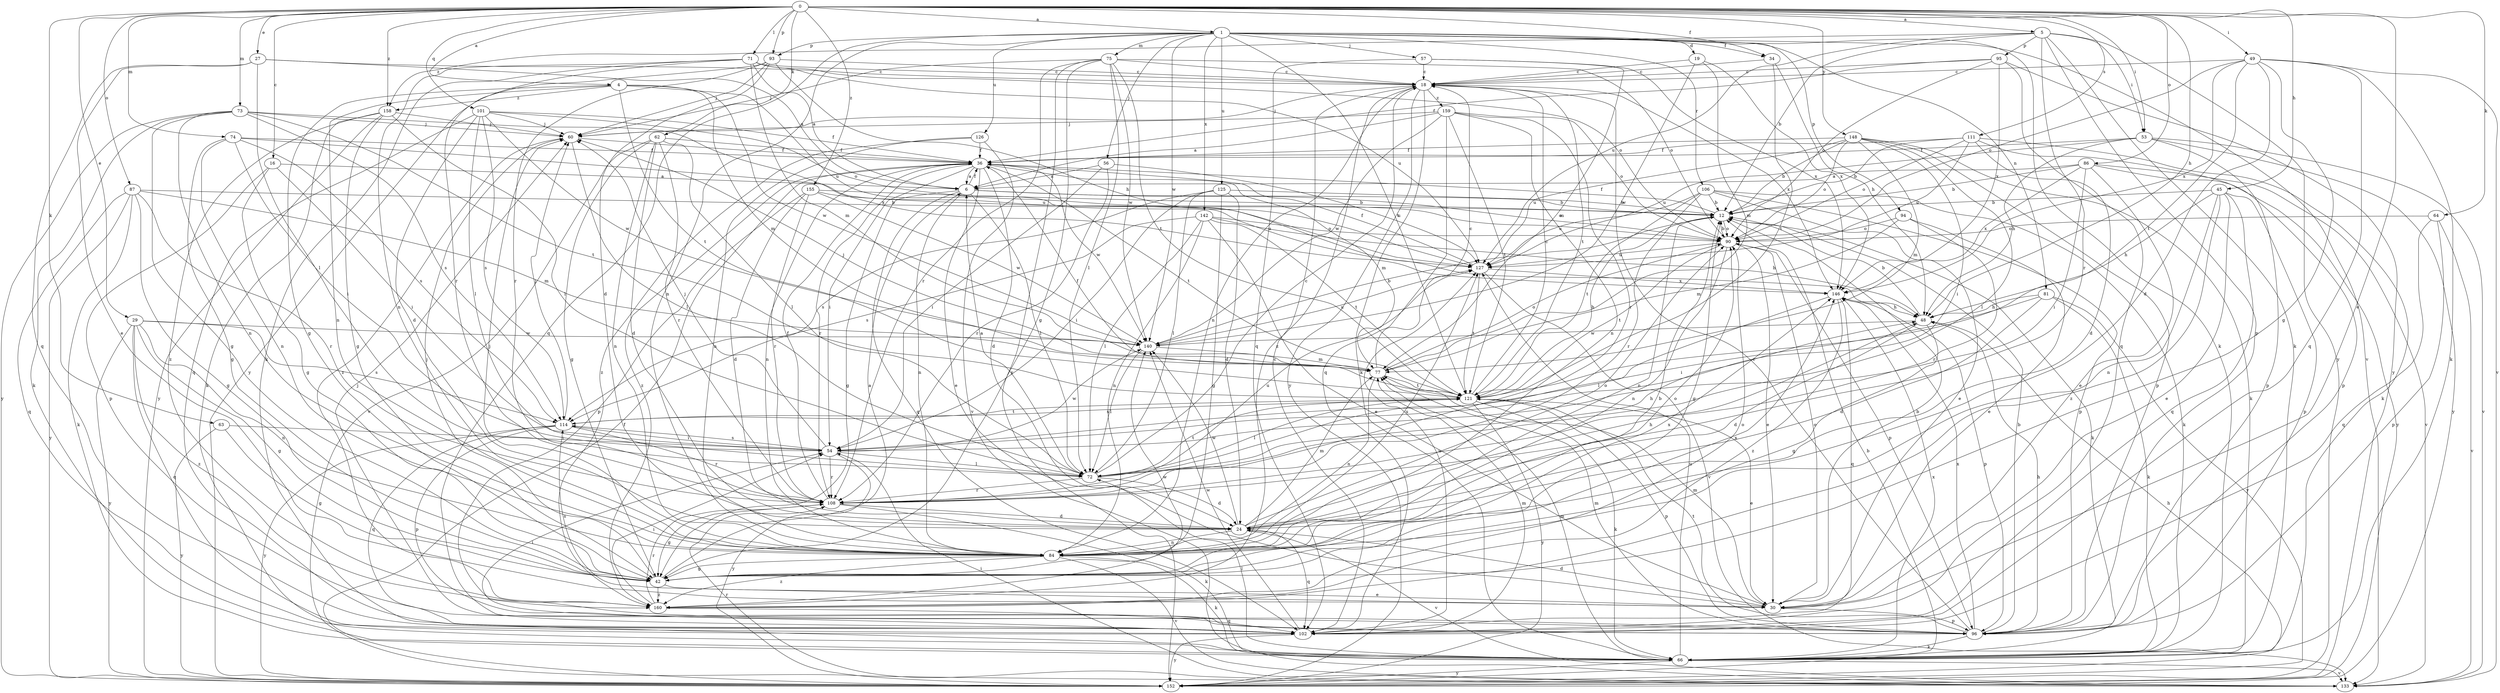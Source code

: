 strict digraph  {
0;
1;
4;
5;
6;
12;
16;
18;
19;
24;
27;
29;
30;
34;
36;
42;
45;
48;
49;
53;
54;
56;
57;
60;
62;
63;
64;
66;
71;
72;
73;
74;
75;
77;
81;
84;
86;
87;
90;
93;
94;
95;
96;
101;
102;
106;
108;
111;
114;
121;
125;
126;
127;
133;
140;
142;
146;
148;
152;
155;
158;
159;
160;
0 -> 1  [label=a];
0 -> 4  [label=a];
0 -> 5  [label=a];
0 -> 16  [label=c];
0 -> 27  [label=e];
0 -> 29  [label=e];
0 -> 30  [label=e];
0 -> 34  [label=f];
0 -> 45  [label=h];
0 -> 48  [label=h];
0 -> 49  [label=i];
0 -> 53  [label=i];
0 -> 62  [label=k];
0 -> 63  [label=k];
0 -> 64  [label=k];
0 -> 71  [label=l];
0 -> 73  [label=m];
0 -> 74  [label=m];
0 -> 86  [label=o];
0 -> 87  [label=o];
0 -> 93  [label=p];
0 -> 101  [label=q];
0 -> 111  [label=s];
0 -> 148  [label=y];
0 -> 155  [label=z];
0 -> 158  [label=z];
1 -> 19  [label=d];
1 -> 34  [label=f];
1 -> 56  [label=j];
1 -> 57  [label=j];
1 -> 66  [label=k];
1 -> 75  [label=m];
1 -> 81  [label=n];
1 -> 84  [label=n];
1 -> 93  [label=p];
1 -> 94  [label=p];
1 -> 102  [label=q];
1 -> 106  [label=r];
1 -> 121  [label=t];
1 -> 125  [label=u];
1 -> 126  [label=u];
1 -> 133  [label=v];
1 -> 140  [label=w];
1 -> 142  [label=x];
4 -> 42  [label=g];
4 -> 77  [label=m];
4 -> 84  [label=n];
4 -> 121  [label=t];
4 -> 127  [label=u];
4 -> 140  [label=w];
4 -> 158  [label=z];
5 -> 12  [label=b];
5 -> 53  [label=i];
5 -> 66  [label=k];
5 -> 95  [label=p];
5 -> 96  [label=p];
5 -> 108  [label=r];
5 -> 127  [label=u];
5 -> 152  [label=y];
5 -> 158  [label=z];
6 -> 12  [label=b];
6 -> 36  [label=f];
6 -> 42  [label=g];
6 -> 72  [label=l];
6 -> 84  [label=n];
6 -> 90  [label=o];
6 -> 102  [label=q];
12 -> 36  [label=f];
12 -> 42  [label=g];
12 -> 66  [label=k];
12 -> 84  [label=n];
12 -> 90  [label=o];
16 -> 6  [label=a];
16 -> 42  [label=g];
16 -> 54  [label=i];
16 -> 96  [label=p];
18 -> 60  [label=j];
18 -> 66  [label=k];
18 -> 84  [label=n];
18 -> 121  [label=t];
18 -> 146  [label=x];
18 -> 152  [label=y];
18 -> 159  [label=z];
18 -> 160  [label=z];
19 -> 18  [label=c];
19 -> 77  [label=m];
19 -> 140  [label=w];
19 -> 146  [label=x];
24 -> 48  [label=h];
24 -> 77  [label=m];
24 -> 84  [label=n];
24 -> 90  [label=o];
24 -> 102  [label=q];
24 -> 133  [label=v];
24 -> 140  [label=w];
27 -> 6  [label=a];
27 -> 18  [label=c];
27 -> 30  [label=e];
27 -> 72  [label=l];
27 -> 102  [label=q];
29 -> 42  [label=g];
29 -> 84  [label=n];
29 -> 102  [label=q];
29 -> 114  [label=s];
29 -> 140  [label=w];
29 -> 152  [label=y];
29 -> 160  [label=z];
30 -> 12  [label=b];
30 -> 24  [label=d];
30 -> 77  [label=m];
30 -> 90  [label=o];
30 -> 96  [label=p];
30 -> 114  [label=s];
34 -> 18  [label=c];
34 -> 48  [label=h];
34 -> 121  [label=t];
36 -> 6  [label=a];
36 -> 24  [label=d];
36 -> 30  [label=e];
36 -> 54  [label=i];
36 -> 77  [label=m];
36 -> 84  [label=n];
36 -> 108  [label=r];
36 -> 121  [label=t];
36 -> 140  [label=w];
36 -> 160  [label=z];
42 -> 6  [label=a];
42 -> 12  [label=b];
42 -> 30  [label=e];
42 -> 60  [label=j];
42 -> 146  [label=x];
42 -> 160  [label=z];
45 -> 12  [label=b];
45 -> 30  [label=e];
45 -> 48  [label=h];
45 -> 84  [label=n];
45 -> 96  [label=p];
45 -> 102  [label=q];
45 -> 160  [label=z];
48 -> 12  [label=b];
48 -> 24  [label=d];
48 -> 42  [label=g];
48 -> 140  [label=w];
49 -> 18  [label=c];
49 -> 24  [label=d];
49 -> 42  [label=g];
49 -> 66  [label=k];
49 -> 90  [label=o];
49 -> 102  [label=q];
49 -> 121  [label=t];
49 -> 133  [label=v];
49 -> 146  [label=x];
53 -> 36  [label=f];
53 -> 48  [label=h];
53 -> 96  [label=p];
53 -> 127  [label=u];
53 -> 133  [label=v];
53 -> 152  [label=y];
54 -> 60  [label=j];
54 -> 72  [label=l];
54 -> 108  [label=r];
54 -> 114  [label=s];
54 -> 140  [label=w];
54 -> 152  [label=y];
56 -> 6  [label=a];
56 -> 54  [label=i];
56 -> 108  [label=r];
56 -> 127  [label=u];
57 -> 18  [label=c];
57 -> 77  [label=m];
57 -> 102  [label=q];
57 -> 146  [label=x];
60 -> 36  [label=f];
60 -> 72  [label=l];
60 -> 160  [label=z];
62 -> 24  [label=d];
62 -> 36  [label=f];
62 -> 42  [label=g];
62 -> 72  [label=l];
62 -> 84  [label=n];
62 -> 108  [label=r];
62 -> 133  [label=v];
63 -> 42  [label=g];
63 -> 54  [label=i];
63 -> 152  [label=y];
64 -> 90  [label=o];
64 -> 96  [label=p];
64 -> 102  [label=q];
64 -> 133  [label=v];
66 -> 72  [label=l];
66 -> 77  [label=m];
66 -> 127  [label=u];
66 -> 133  [label=v];
66 -> 146  [label=x];
66 -> 152  [label=y];
71 -> 6  [label=a];
71 -> 18  [label=c];
71 -> 66  [label=k];
71 -> 77  [label=m];
71 -> 84  [label=n];
71 -> 90  [label=o];
71 -> 108  [label=r];
71 -> 127  [label=u];
72 -> 6  [label=a];
72 -> 18  [label=c];
72 -> 24  [label=d];
72 -> 48  [label=h];
72 -> 108  [label=r];
72 -> 121  [label=t];
73 -> 42  [label=g];
73 -> 60  [label=j];
73 -> 66  [label=k];
73 -> 84  [label=n];
73 -> 114  [label=s];
73 -> 121  [label=t];
73 -> 146  [label=x];
73 -> 152  [label=y];
74 -> 36  [label=f];
74 -> 42  [label=g];
74 -> 54  [label=i];
74 -> 84  [label=n];
74 -> 114  [label=s];
74 -> 127  [label=u];
75 -> 18  [label=c];
75 -> 42  [label=g];
75 -> 60  [label=j];
75 -> 72  [label=l];
75 -> 90  [label=o];
75 -> 108  [label=r];
75 -> 121  [label=t];
75 -> 140  [label=w];
75 -> 152  [label=y];
77 -> 18  [label=c];
77 -> 60  [label=j];
77 -> 84  [label=n];
77 -> 90  [label=o];
77 -> 121  [label=t];
81 -> 24  [label=d];
81 -> 48  [label=h];
81 -> 54  [label=i];
81 -> 66  [label=k];
81 -> 152  [label=y];
84 -> 42  [label=g];
84 -> 60  [label=j];
84 -> 66  [label=k];
84 -> 90  [label=o];
84 -> 127  [label=u];
84 -> 133  [label=v];
84 -> 146  [label=x];
84 -> 160  [label=z];
86 -> 6  [label=a];
86 -> 12  [label=b];
86 -> 30  [label=e];
86 -> 54  [label=i];
86 -> 133  [label=v];
86 -> 146  [label=x];
86 -> 152  [label=y];
87 -> 12  [label=b];
87 -> 42  [label=g];
87 -> 66  [label=k];
87 -> 77  [label=m];
87 -> 102  [label=q];
87 -> 108  [label=r];
87 -> 152  [label=y];
90 -> 12  [label=b];
90 -> 30  [label=e];
90 -> 84  [label=n];
90 -> 96  [label=p];
90 -> 121  [label=t];
90 -> 127  [label=u];
93 -> 18  [label=c];
93 -> 24  [label=d];
93 -> 48  [label=h];
93 -> 60  [label=j];
93 -> 108  [label=r];
93 -> 152  [label=y];
94 -> 30  [label=e];
94 -> 77  [label=m];
94 -> 90  [label=o];
94 -> 108  [label=r];
95 -> 18  [label=c];
95 -> 36  [label=f];
95 -> 90  [label=o];
95 -> 102  [label=q];
95 -> 146  [label=x];
95 -> 152  [label=y];
96 -> 12  [label=b];
96 -> 18  [label=c];
96 -> 48  [label=h];
96 -> 60  [label=j];
96 -> 66  [label=k];
96 -> 77  [label=m];
96 -> 121  [label=t];
96 -> 146  [label=x];
101 -> 24  [label=d];
101 -> 36  [label=f];
101 -> 60  [label=j];
101 -> 72  [label=l];
101 -> 90  [label=o];
101 -> 102  [label=q];
101 -> 114  [label=s];
101 -> 140  [label=w];
102 -> 18  [label=c];
102 -> 54  [label=i];
102 -> 77  [label=m];
102 -> 127  [label=u];
102 -> 140  [label=w];
102 -> 152  [label=y];
106 -> 12  [label=b];
106 -> 30  [label=e];
106 -> 66  [label=k];
106 -> 96  [label=p];
106 -> 108  [label=r];
106 -> 121  [label=t];
106 -> 127  [label=u];
108 -> 24  [label=d];
108 -> 36  [label=f];
108 -> 42  [label=g];
108 -> 66  [label=k];
108 -> 127  [label=u];
111 -> 12  [label=b];
111 -> 24  [label=d];
111 -> 36  [label=f];
111 -> 66  [label=k];
111 -> 90  [label=o];
111 -> 96  [label=p];
111 -> 127  [label=u];
114 -> 54  [label=i];
114 -> 60  [label=j];
114 -> 96  [label=p];
114 -> 102  [label=q];
114 -> 108  [label=r];
114 -> 121  [label=t];
114 -> 152  [label=y];
121 -> 12  [label=b];
121 -> 18  [label=c];
121 -> 30  [label=e];
121 -> 36  [label=f];
121 -> 66  [label=k];
121 -> 72  [label=l];
121 -> 96  [label=p];
121 -> 114  [label=s];
121 -> 152  [label=y];
125 -> 12  [label=b];
125 -> 24  [label=d];
125 -> 42  [label=g];
125 -> 54  [label=i];
125 -> 72  [label=l];
125 -> 114  [label=s];
126 -> 36  [label=f];
126 -> 84  [label=n];
126 -> 133  [label=v];
126 -> 160  [label=z];
127 -> 36  [label=f];
127 -> 121  [label=t];
127 -> 133  [label=v];
127 -> 146  [label=x];
133 -> 54  [label=i];
133 -> 108  [label=r];
140 -> 12  [label=b];
140 -> 72  [label=l];
140 -> 77  [label=m];
140 -> 127  [label=u];
142 -> 30  [label=e];
142 -> 48  [label=h];
142 -> 72  [label=l];
142 -> 84  [label=n];
142 -> 90  [label=o];
142 -> 114  [label=s];
142 -> 121  [label=t];
146 -> 48  [label=h];
146 -> 72  [label=l];
146 -> 96  [label=p];
146 -> 102  [label=q];
146 -> 160  [label=z];
148 -> 12  [label=b];
148 -> 36  [label=f];
148 -> 54  [label=i];
148 -> 66  [label=k];
148 -> 72  [label=l];
148 -> 77  [label=m];
148 -> 90  [label=o];
148 -> 96  [label=p];
148 -> 127  [label=u];
152 -> 12  [label=b];
152 -> 36  [label=f];
152 -> 48  [label=h];
155 -> 12  [label=b];
155 -> 24  [label=d];
155 -> 96  [label=p];
155 -> 108  [label=r];
155 -> 127  [label=u];
155 -> 140  [label=w];
158 -> 42  [label=g];
158 -> 60  [label=j];
158 -> 66  [label=k];
158 -> 72  [label=l];
158 -> 152  [label=y];
158 -> 160  [label=z];
159 -> 6  [label=a];
159 -> 60  [label=j];
159 -> 84  [label=n];
159 -> 90  [label=o];
159 -> 102  [label=q];
159 -> 108  [label=r];
159 -> 121  [label=t];
159 -> 140  [label=w];
160 -> 54  [label=i];
160 -> 90  [label=o];
160 -> 102  [label=q];
160 -> 108  [label=r];
160 -> 140  [label=w];
}

